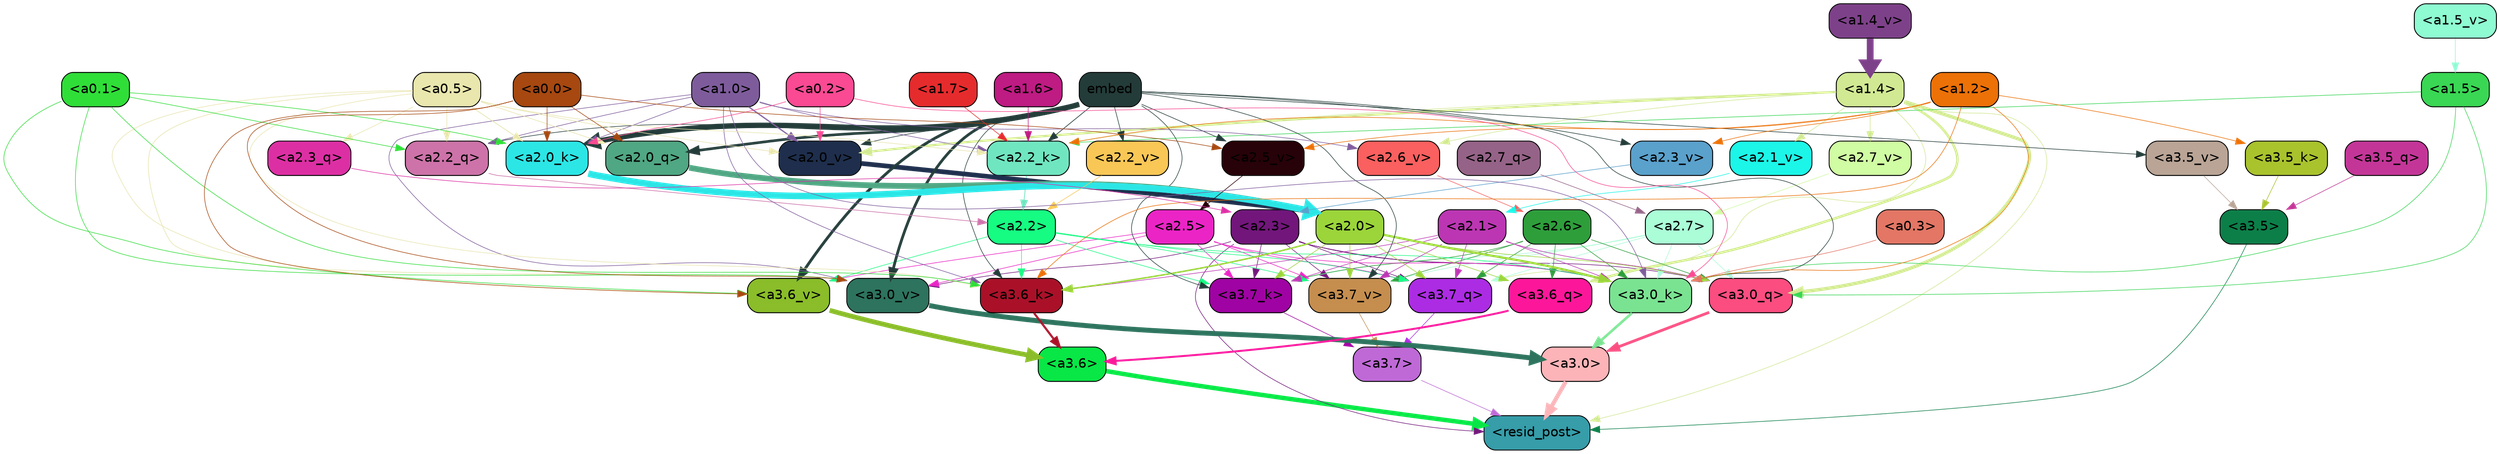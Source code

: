 strict digraph "" {
	graph [bgcolor=transparent,
		layout=dot,
		overlap=false,
		splines=true
	];
	"<a3.7>"	[color=black,
		fillcolor="#bf69d7",
		fontname=Helvetica,
		shape=box,
		style="filled, rounded"];
	"<resid_post>"	[color=black,
		fillcolor="#369da9",
		fontname=Helvetica,
		shape=box,
		style="filled, rounded"];
	"<a3.7>" -> "<resid_post>"	[color="#bf69d7",
		penwidth=0.6];
	"<a3.6>"	[color=black,
		fillcolor="#08e746",
		fontname=Helvetica,
		shape=box,
		style="filled, rounded"];
	"<a3.6>" -> "<resid_post>"	[color="#08e746",
		penwidth=4.6696330308914185];
	"<a3.5>"	[color=black,
		fillcolor="#0c7f49",
		fontname=Helvetica,
		shape=box,
		style="filled, rounded"];
	"<a3.5>" -> "<resid_post>"	[color="#0c7f49",
		penwidth=0.6];
	"<a3.0>"	[color=black,
		fillcolor="#fcb4b8",
		fontname=Helvetica,
		shape=box,
		style="filled, rounded"];
	"<a3.0>" -> "<resid_post>"	[color="#fcb4b8",
		penwidth=4.282557368278503];
	"<a2.3>"	[color=black,
		fillcolor="#72167b",
		fontname=Helvetica,
		shape=box,
		style="filled, rounded"];
	"<a2.3>" -> "<resid_post>"	[color="#72167b",
		penwidth=0.6];
	"<a3.7_q>"	[color=black,
		fillcolor="#ac2ce3",
		fontname=Helvetica,
		shape=box,
		style="filled, rounded"];
	"<a2.3>" -> "<a3.7_q>"	[color="#72167b",
		penwidth=0.6];
	"<a3.0_q>"	[color=black,
		fillcolor="#fb4d80",
		fontname=Helvetica,
		shape=box,
		style="filled, rounded"];
	"<a2.3>" -> "<a3.0_q>"	[color="#72167b",
		penwidth=0.6];
	"<a3.7_k>"	[color=black,
		fillcolor="#a003a3",
		fontname=Helvetica,
		shape=box,
		style="filled, rounded"];
	"<a2.3>" -> "<a3.7_k>"	[color="#72167b",
		penwidth=0.6];
	"<a3.0_k>"	[color=black,
		fillcolor="#7ae392",
		fontname=Helvetica,
		shape=box,
		style="filled, rounded"];
	"<a2.3>" -> "<a3.0_k>"	[color="#72167b",
		penwidth=0.6];
	"<a3.7_v>"	[color=black,
		fillcolor="#c58e4f",
		fontname=Helvetica,
		shape=box,
		style="filled, rounded"];
	"<a2.3>" -> "<a3.7_v>"	[color="#72167b",
		penwidth=0.6];
	"<a3.0_v>"	[color=black,
		fillcolor="#2d735d",
		fontname=Helvetica,
		shape=box,
		style="filled, rounded"];
	"<a2.3>" -> "<a3.0_v>"	[color="#72167b",
		penwidth=0.6];
	"<a1.4>"	[color=black,
		fillcolor="#d2e993",
		fontname=Helvetica,
		shape=box,
		style="filled, rounded"];
	"<a1.4>" -> "<resid_post>"	[color="#d2e993",
		penwidth=0.6];
	"<a1.4>" -> "<a3.7_q>"	[color="#d2e993",
		penwidth=0.6];
	"<a3.6_q>"	[color=black,
		fillcolor="#fc179a",
		fontname=Helvetica,
		shape=box,
		style="filled, rounded"];
	"<a1.4>" -> "<a3.6_q>"	[color="#d2e993",
		penwidth=2.6073555648326874];
	"<a1.4>" -> "<a3.0_q>"	[color="#d2e993",
		penwidth=3.4971605762839317];
	"<a2.2_k>"	[color=black,
		fillcolor="#70e6c0",
		fontname=Helvetica,
		shape=box,
		style="filled, rounded"];
	"<a1.4>" -> "<a2.2_k>"	[color="#d2e993",
		penwidth=0.6];
	"<a2.7_v>"	[color=black,
		fillcolor="#d0fca3",
		fontname=Helvetica,
		shape=box,
		style="filled, rounded"];
	"<a1.4>" -> "<a2.7_v>"	[color="#d2e993",
		penwidth=0.6];
	"<a2.6_v>"	[color=black,
		fillcolor="#f9605f",
		fontname=Helvetica,
		shape=box,
		style="filled, rounded"];
	"<a1.4>" -> "<a2.6_v>"	[color="#d2e993",
		penwidth=0.6];
	"<a2.1_v>"	[color=black,
		fillcolor="#1cf6e8",
		fontname=Helvetica,
		shape=box,
		style="filled, rounded"];
	"<a1.4>" -> "<a2.1_v>"	[color="#d2e993",
		penwidth=0.6];
	"<a2.0_v>"	[color=black,
		fillcolor="#1e2e4c",
		fontname=Helvetica,
		shape=box,
		style="filled, rounded"];
	"<a1.4>" -> "<a2.0_v>"	[color="#d2e993",
		penwidth=2.268670678138733];
	"<a3.7_q>" -> "<a3.7>"	[color="#ac2ce3",
		penwidth=0.6];
	"<a3.6_q>" -> "<a3.6>"	[color="#fc179a",
		penwidth=2.03758105635643];
	"<a3.5_q>"	[color=black,
		fillcolor="#c33698",
		fontname=Helvetica,
		shape=box,
		style="filled, rounded"];
	"<a3.5_q>" -> "<a3.5>"	[color="#c33698",
		penwidth=0.6];
	"<a3.0_q>" -> "<a3.0>"	[color="#fb4d80",
		penwidth=2.8638100624084473];
	"<a3.7_k>" -> "<a3.7>"	[color="#a003a3",
		penwidth=0.6];
	"<a3.6_k>"	[color=black,
		fillcolor="#aa1129",
		fontname=Helvetica,
		shape=box,
		style="filled, rounded"];
	"<a3.6_k>" -> "<a3.6>"	[color="#aa1129",
		penwidth=2.174198240041733];
	"<a3.5_k>"	[color=black,
		fillcolor="#a9c32d",
		fontname=Helvetica,
		shape=box,
		style="filled, rounded"];
	"<a3.5_k>" -> "<a3.5>"	[color="#a9c32d",
		penwidth=0.6];
	"<a3.0_k>" -> "<a3.0>"	[color="#7ae392",
		penwidth=2.6274144649505615];
	"<a3.7_v>" -> "<a3.7>"	[color="#c58e4f",
		penwidth=0.6];
	"<a3.6_v>"	[color=black,
		fillcolor="#8abd29",
		fontname=Helvetica,
		shape=box,
		style="filled, rounded"];
	"<a3.6_v>" -> "<a3.6>"	[color="#8abd29",
		penwidth=5.002329230308533];
	"<a3.5_v>"	[color=black,
		fillcolor="#b9a496",
		fontname=Helvetica,
		shape=box,
		style="filled, rounded"];
	"<a3.5_v>" -> "<a3.5>"	[color="#b9a496",
		penwidth=0.6];
	"<a3.0_v>" -> "<a3.0>"	[color="#2d735d",
		penwidth=5.188832879066467];
	"<a2.7>"	[color=black,
		fillcolor="#aafdd7",
		fontname=Helvetica,
		shape=box,
		style="filled, rounded"];
	"<a2.7>" -> "<a3.7_q>"	[color="#aafdd7",
		penwidth=0.6];
	"<a2.7>" -> "<a3.0_q>"	[color="#aafdd7",
		penwidth=0.6];
	"<a2.7>" -> "<a3.7_k>"	[color="#aafdd7",
		penwidth=0.6];
	"<a2.7>" -> "<a3.0_k>"	[color="#aafdd7",
		penwidth=0.6];
	"<a2.7>" -> "<a3.7_v>"	[color="#aafdd7",
		penwidth=0.6];
	"<a2.6>"	[color=black,
		fillcolor="#2e9e3b",
		fontname=Helvetica,
		shape=box,
		style="filled, rounded"];
	"<a2.6>" -> "<a3.7_q>"	[color="#2e9e3b",
		penwidth=0.6];
	"<a2.6>" -> "<a3.6_q>"	[color="#2e9e3b",
		penwidth=0.6];
	"<a2.6>" -> "<a3.0_q>"	[color="#2e9e3b",
		penwidth=0.6];
	"<a2.6>" -> "<a3.7_k>"	[color="#2e9e3b",
		penwidth=0.6];
	"<a2.6>" -> "<a3.0_k>"	[color="#2e9e3b",
		penwidth=0.6];
	"<a2.6>" -> "<a3.7_v>"	[color="#2e9e3b",
		penwidth=0.6];
	"<a2.5>"	[color=black,
		fillcolor="#eb24c6",
		fontname=Helvetica,
		shape=box,
		style="filled, rounded"];
	"<a2.5>" -> "<a3.7_q>"	[color="#eb24c6",
		penwidth=0.6];
	"<a2.5>" -> "<a3.7_k>"	[color="#eb24c6",
		penwidth=0.6];
	"<a2.5>" -> "<a3.0_k>"	[color="#eb24c6",
		penwidth=0.6];
	"<a2.5>" -> "<a3.7_v>"	[color="#eb24c6",
		penwidth=0.6];
	"<a2.5>" -> "<a3.6_v>"	[color="#eb24c6",
		penwidth=0.6];
	"<a2.5>" -> "<a3.0_v>"	[color="#eb24c6",
		penwidth=0.6];
	"<a2.2>"	[color=black,
		fillcolor="#16fc82",
		fontname=Helvetica,
		shape=box,
		style="filled, rounded"];
	"<a2.2>" -> "<a3.7_q>"	[color="#16fc82",
		penwidth=0.6];
	"<a2.2>" -> "<a3.7_k>"	[color="#16fc82",
		penwidth=0.6];
	"<a2.2>" -> "<a3.6_k>"	[color="#16fc82",
		penwidth=0.6];
	"<a2.2>" -> "<a3.0_k>"	[color="#16fc82",
		penwidth=0.6];
	"<a2.2>" -> "<a3.7_v>"	[color="#16fc82",
		penwidth=0.6];
	"<a2.2>" -> "<a3.6_v>"	[color="#16fc82",
		penwidth=0.6];
	"<a2.1>"	[color=black,
		fillcolor="#bc36b3",
		fontname=Helvetica,
		shape=box,
		style="filled, rounded"];
	"<a2.1>" -> "<a3.7_q>"	[color="#bc36b3",
		penwidth=0.6];
	"<a2.1>" -> "<a3.0_q>"	[color="#bc36b3",
		penwidth=0.6];
	"<a2.1>" -> "<a3.7_k>"	[color="#bc36b3",
		penwidth=0.6];
	"<a2.1>" -> "<a3.6_k>"	[color="#bc36b3",
		penwidth=0.6];
	"<a2.1>" -> "<a3.0_k>"	[color="#bc36b3",
		penwidth=0.6];
	"<a2.1>" -> "<a3.7_v>"	[color="#bc36b3",
		penwidth=0.6];
	"<a2.0>"	[color=black,
		fillcolor="#9bd53a",
		fontname=Helvetica,
		shape=box,
		style="filled, rounded"];
	"<a2.0>" -> "<a3.7_q>"	[color="#9bd53a",
		penwidth=0.6];
	"<a2.0>" -> "<a3.6_q>"	[color="#9bd53a",
		penwidth=0.6];
	"<a2.0>" -> "<a3.0_q>"	[color="#9bd53a",
		penwidth=0.6];
	"<a2.0>" -> "<a3.7_k>"	[color="#9bd53a",
		penwidth=0.6];
	"<a2.0>" -> "<a3.6_k>"	[color="#9bd53a",
		penwidth=1.5568191409111023];
	"<a2.0>" -> "<a3.0_k>"	[color="#9bd53a",
		penwidth=2.270527422428131];
	"<a2.0>" -> "<a3.7_v>"	[color="#9bd53a",
		penwidth=0.6];
	"<a1.5>"	[color=black,
		fillcolor="#39d754",
		fontname=Helvetica,
		shape=box,
		style="filled, rounded"];
	"<a1.5>" -> "<a3.0_q>"	[color="#39d754",
		penwidth=0.6];
	"<a1.5>" -> "<a3.0_k>"	[color="#39d754",
		penwidth=0.6];
	"<a1.5>" -> "<a2.2_k>"	[color="#39d754",
		penwidth=0.6];
	embed	[color=black,
		fillcolor="#233c39",
		fontname=Helvetica,
		shape=box,
		style="filled, rounded"];
	embed -> "<a3.7_k>"	[color="#233c39",
		penwidth=0.6];
	embed -> "<a3.6_k>"	[color="#233c39",
		penwidth=0.6];
	embed -> "<a3.0_k>"	[color="#233c39",
		penwidth=0.6];
	embed -> "<a3.7_v>"	[color="#233c39",
		penwidth=0.6];
	embed -> "<a3.6_v>"	[color="#233c39",
		penwidth=2.9588699340820312];
	embed -> "<a3.5_v>"	[color="#233c39",
		penwidth=0.6];
	embed -> "<a3.0_v>"	[color="#233c39",
		penwidth=2.8686431646347046];
	"<a2.2_q>"	[color=black,
		fillcolor="#cd73a9",
		fontname=Helvetica,
		shape=box,
		style="filled, rounded"];
	embed -> "<a2.2_q>"	[color="#233c39",
		penwidth=0.6];
	"<a2.0_q>"	[color=black,
		fillcolor="#50a783",
		fontname=Helvetica,
		shape=box,
		style="filled, rounded"];
	embed -> "<a2.0_q>"	[color="#233c39",
		penwidth=2.7617180347442627];
	embed -> "<a2.2_k>"	[color="#233c39",
		penwidth=0.67606520652771];
	"<a2.0_k>"	[color=black,
		fillcolor="#2ce6e6",
		fontname=Helvetica,
		shape=box,
		style="filled, rounded"];
	embed -> "<a2.0_k>"	[color="#233c39",
		penwidth=5.615107178688049];
	"<a2.5_v>"	[color=black,
		fillcolor="#270208",
		fontname=Helvetica,
		shape=box,
		style="filled, rounded"];
	embed -> "<a2.5_v>"	[color="#233c39",
		penwidth=0.6];
	"<a2.3_v>"	[color=black,
		fillcolor="#5aa1cc",
		fontname=Helvetica,
		shape=box,
		style="filled, rounded"];
	embed -> "<a2.3_v>"	[color="#233c39",
		penwidth=0.6];
	"<a2.2_v>"	[color=black,
		fillcolor="#f9c756",
		fontname=Helvetica,
		shape=box,
		style="filled, rounded"];
	embed -> "<a2.2_v>"	[color="#233c39",
		penwidth=0.6];
	embed -> "<a2.0_v>"	[color="#233c39",
		penwidth=0.6];
	"<a1.2>"	[color=black,
		fillcolor="#ec7107",
		fontname=Helvetica,
		shape=box,
		style="filled, rounded"];
	"<a1.2>" -> "<a3.6_k>"	[color="#ec7107",
		penwidth=0.6];
	"<a1.2>" -> "<a3.5_k>"	[color="#ec7107",
		penwidth=0.6];
	"<a1.2>" -> "<a3.0_k>"	[color="#ec7107",
		penwidth=0.6];
	"<a1.2>" -> "<a2.2_k>"	[color="#ec7107",
		penwidth=0.6];
	"<a1.2>" -> "<a2.5_v>"	[color="#ec7107",
		penwidth=0.6];
	"<a1.2>" -> "<a2.3_v>"	[color="#ec7107",
		penwidth=0.6];
	"<a1.0>"	[color=black,
		fillcolor="#7e5c9c",
		fontname=Helvetica,
		shape=box,
		style="filled, rounded"];
	"<a1.0>" -> "<a3.6_k>"	[color="#7e5c9c",
		penwidth=0.6];
	"<a1.0>" -> "<a3.0_k>"	[color="#7e5c9c",
		penwidth=0.6];
	"<a1.0>" -> "<a3.0_v>"	[color="#7e5c9c",
		penwidth=0.6];
	"<a1.0>" -> "<a2.2_q>"	[color="#7e5c9c",
		penwidth=0.6];
	"<a1.0>" -> "<a2.2_k>"	[color="#7e5c9c",
		penwidth=0.6];
	"<a1.0>" -> "<a2.0_k>"	[color="#7e5c9c",
		penwidth=0.6];
	"<a1.0>" -> "<a2.6_v>"	[color="#7e5c9c",
		penwidth=0.6];
	"<a1.0>" -> "<a2.0_v>"	[color="#7e5c9c",
		penwidth=1.27996826171875];
	"<a0.5>"	[color=black,
		fillcolor="#e9e6ae",
		fontname=Helvetica,
		shape=box,
		style="filled, rounded"];
	"<a0.5>" -> "<a3.6_k>"	[color="#e9e6ae",
		penwidth=0.6];
	"<a0.5>" -> "<a3.6_v>"	[color="#e9e6ae",
		penwidth=0.6];
	"<a0.5>" -> "<a3.0_v>"	[color="#e9e6ae",
		penwidth=0.6421224474906921];
	"<a2.3_q>"	[color=black,
		fillcolor="#dd2fa4",
		fontname=Helvetica,
		shape=box,
		style="filled, rounded"];
	"<a0.5>" -> "<a2.3_q>"	[color="#e9e6ae",
		penwidth=0.6];
	"<a0.5>" -> "<a2.2_q>"	[color="#e9e6ae",
		penwidth=0.6];
	"<a0.5>" -> "<a2.0_q>"	[color="#e9e6ae",
		penwidth=0.6];
	"<a0.5>" -> "<a2.2_k>"	[color="#e9e6ae",
		penwidth=0.6];
	"<a0.5>" -> "<a2.0_k>"	[color="#e9e6ae",
		penwidth=0.7151575088500977];
	"<a0.5>" -> "<a2.0_v>"	[color="#e9e6ae",
		penwidth=0.6];
	"<a0.1>"	[color=black,
		fillcolor="#30de38",
		fontname=Helvetica,
		shape=box,
		style="filled, rounded"];
	"<a0.1>" -> "<a3.6_k>"	[color="#30de38",
		penwidth=0.6];
	"<a0.1>" -> "<a3.6_v>"	[color="#30de38",
		penwidth=0.6];
	"<a0.1>" -> "<a3.0_v>"	[color="#30de38",
		penwidth=0.6];
	"<a0.1>" -> "<a2.2_q>"	[color="#30de38",
		penwidth=0.6];
	"<a0.1>" -> "<a2.0_k>"	[color="#30de38",
		penwidth=0.6];
	"<a0.3>"	[color=black,
		fillcolor="#e37665",
		fontname=Helvetica,
		shape=box,
		style="filled, rounded"];
	"<a0.3>" -> "<a3.0_k>"	[color="#e37665",
		penwidth=0.6];
	"<a0.2>"	[color=black,
		fillcolor="#f94a93",
		fontname=Helvetica,
		shape=box,
		style="filled, rounded"];
	"<a0.2>" -> "<a3.0_k>"	[color="#f94a93",
		penwidth=0.6];
	"<a0.2>" -> "<a2.0_k>"	[color="#f94a93",
		penwidth=0.6];
	"<a0.2>" -> "<a2.0_v>"	[color="#f94a93",
		penwidth=0.6];
	"<a0.0>"	[color=black,
		fillcolor="#a64810",
		fontname=Helvetica,
		shape=box,
		style="filled, rounded"];
	"<a0.0>" -> "<a3.6_v>"	[color="#a64810",
		penwidth=0.6];
	"<a0.0>" -> "<a3.0_v>"	[color="#a64810",
		penwidth=0.6];
	"<a0.0>" -> "<a2.0_q>"	[color="#a64810",
		penwidth=0.6];
	"<a0.0>" -> "<a2.0_k>"	[color="#a64810",
		penwidth=0.6];
	"<a0.0>" -> "<a2.5_v>"	[color="#a64810",
		penwidth=0.6];
	"<a2.7_q>"	[color=black,
		fillcolor="#956387",
		fontname=Helvetica,
		shape=box,
		style="filled, rounded"];
	"<a2.7_q>" -> "<a2.7>"	[color="#956387",
		penwidth=0.6];
	"<a2.3_q>" -> "<a2.3>"	[color="#dd2fa4",
		penwidth=0.6];
	"<a2.2_q>" -> "<a2.2>"	[color="#cd73a9",
		penwidth=0.6340763568878174];
	"<a2.0_q>" -> "<a2.0>"	[color="#50a783",
		penwidth=6.0160088539123535];
	"<a2.2_k>" -> "<a2.2>"	[color="#70e6c0",
		penwidth=0.7764816284179688];
	"<a2.0_k>" -> "<a2.0>"	[color="#2ce6e6",
		penwidth=6.773025274276733];
	"<a2.7_v>" -> "<a2.7>"	[color="#d0fca3",
		penwidth=0.6];
	"<a2.6_v>" -> "<a2.6>"	[color="#f9605f",
		penwidth=0.6];
	"<a2.5_v>" -> "<a2.5>"	[color="#270208",
		penwidth=0.6];
	"<a2.3_v>" -> "<a2.3>"	[color="#5aa1cc",
		penwidth=0.6];
	"<a2.2_v>" -> "<a2.2>"	[color="#f9c756",
		penwidth=0.6];
	"<a2.1_v>" -> "<a2.1>"	[color="#1cf6e8",
		penwidth=0.6];
	"<a2.0_v>" -> "<a2.0>"	[color="#1e2e4c",
		penwidth=4.906715989112854];
	"<a1.7>"	[color=black,
		fillcolor="#e62b2d",
		fontname=Helvetica,
		shape=box,
		style="filled, rounded"];
	"<a1.7>" -> "<a2.2_k>"	[color="#e62b2d",
		penwidth=0.6];
	"<a1.6>"	[color=black,
		fillcolor="#be1b83",
		fontname=Helvetica,
		shape=box,
		style="filled, rounded"];
	"<a1.6>" -> "<a2.2_k>"	[color="#be1b83",
		penwidth=0.6];
	"<a1.5_v>"	[color=black,
		fillcolor="#8ffbd2",
		fontname=Helvetica,
		shape=box,
		style="filled, rounded"];
	"<a1.5_v>" -> "<a1.5>"	[color="#8ffbd2",
		penwidth=0.6];
	"<a1.4_v>"	[color=black,
		fillcolor="#7d4189",
		fontname=Helvetica,
		shape=box,
		style="filled, rounded"];
	"<a1.4_v>" -> "<a1.4>"	[color="#7d4189",
		penwidth=7.093163728713989];
}

